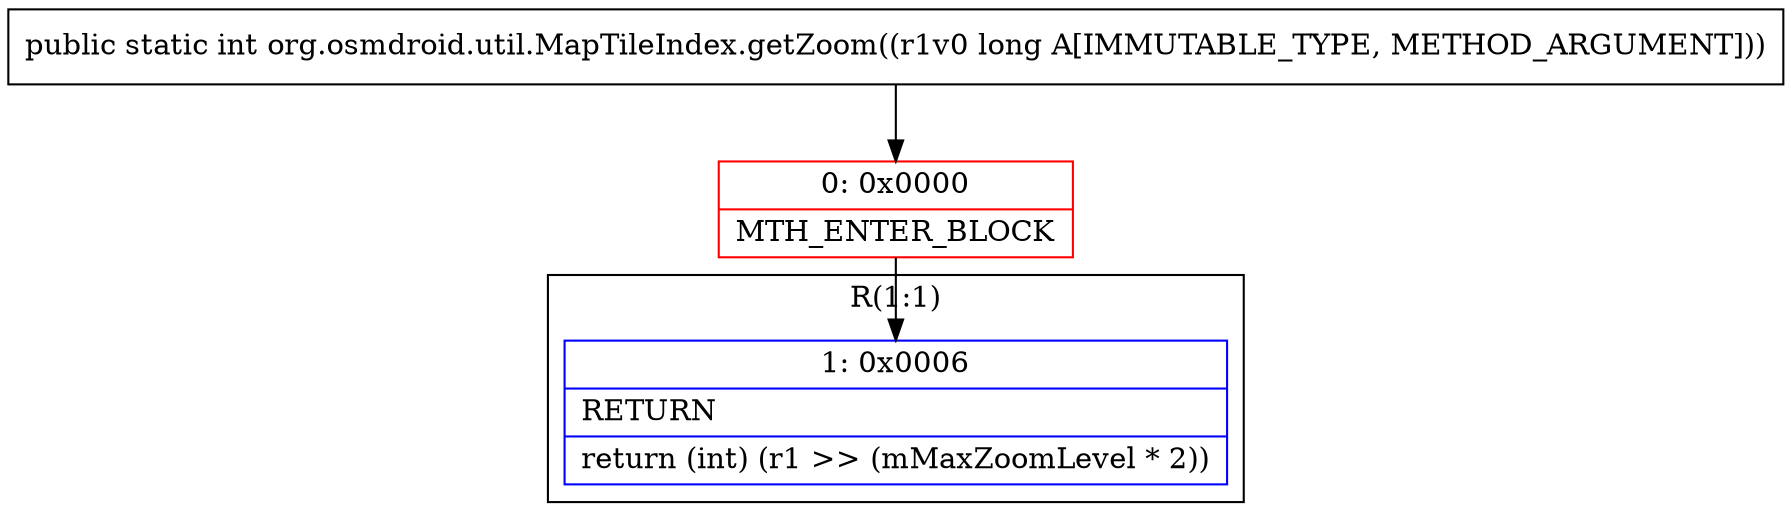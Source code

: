 digraph "CFG fororg.osmdroid.util.MapTileIndex.getZoom(J)I" {
subgraph cluster_Region_1152824816 {
label = "R(1:1)";
node [shape=record,color=blue];
Node_1 [shape=record,label="{1\:\ 0x0006|RETURN\l|return (int) (r1 \>\> (mMaxZoomLevel * 2))\l}"];
}
Node_0 [shape=record,color=red,label="{0\:\ 0x0000|MTH_ENTER_BLOCK\l}"];
MethodNode[shape=record,label="{public static int org.osmdroid.util.MapTileIndex.getZoom((r1v0 long A[IMMUTABLE_TYPE, METHOD_ARGUMENT])) }"];
MethodNode -> Node_0;
Node_0 -> Node_1;
}

